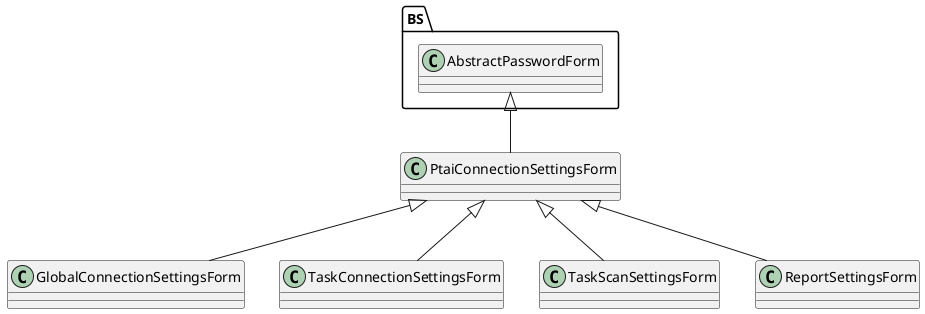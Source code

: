 @startuml
class BS.AbstractPasswordForm
class PtaiConnectionSettingsForm
class GlobalConnectionSettingsForm
class TaskConnectionSettingsForm
class TaskScanSettingsForm
class ReportSettingsForm

PtaiConnectionSettingsForm -up-|> BS.AbstractPasswordForm
GlobalConnectionSettingsForm -up-|> PtaiConnectionSettingsForm
TaskConnectionSettingsForm -up-|> PtaiConnectionSettingsForm
TaskScanSettingsForm -up-|> PtaiConnectionSettingsForm
ReportSettingsForm -up-|> PtaiConnectionSettingsForm

@enduml